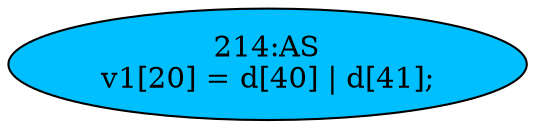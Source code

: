 strict digraph "" {
	node [label="\N"];
	"214:AS"	 [ast="<pyverilog.vparser.ast.Assign object at 0x7f4056d88bd0>",
		def_var="['v1']",
		fillcolor=deepskyblue,
		label="214:AS
v1[20] = d[40] | d[41];",
		statements="[]",
		style=filled,
		typ=Assign,
		use_var="['d', 'd']"];
}
